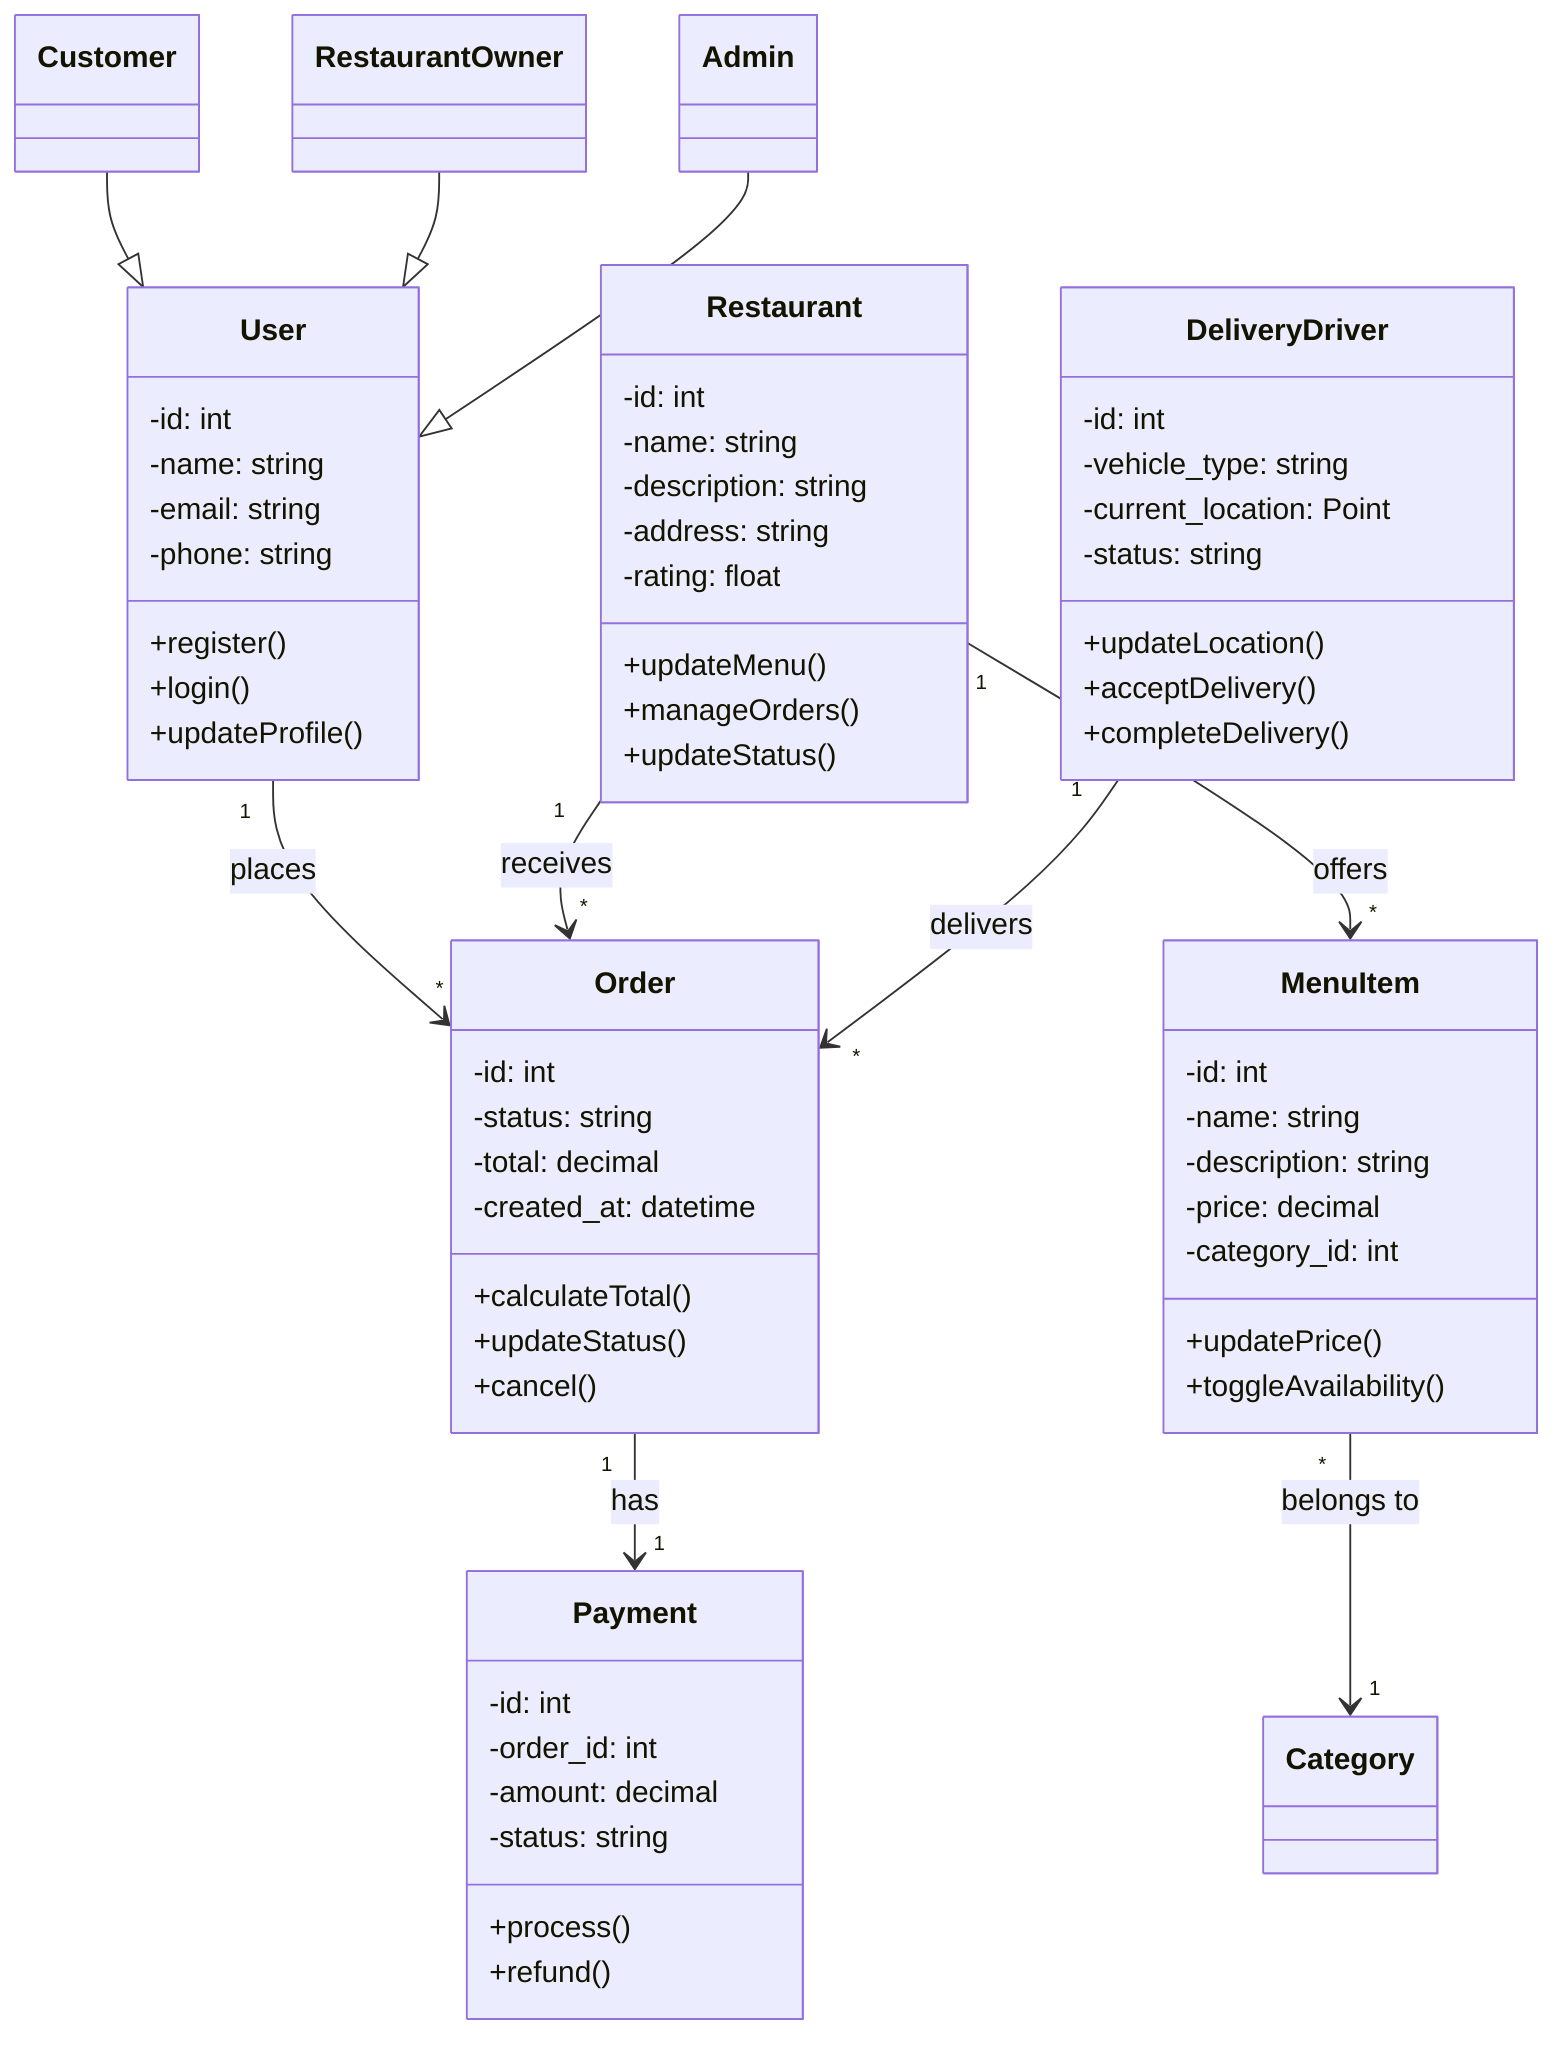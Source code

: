 classDiagram
    class User {
        -id: int
        -name: string
        -email: string
        -phone: string
        +register()
        +login()
        +updateProfile()
    }

    class Restaurant {
        -id: int
        -name: string
        -description: string
        -address: string
        -rating: float
        +updateMenu()
        +manageOrders()
        +updateStatus()
    }

    class Order {
        -id: int
        -status: string
        -total: decimal
        -created_at: datetime
        +calculateTotal()
        +updateStatus()
        +cancel()
    }

    class DeliveryDriver {
        -id: int
        -vehicle_type: string
        -current_location: Point
        -status: string
        +updateLocation()
        +acceptDelivery()
        +completeDelivery()
    }

    class MenuItem {
        -id: int
        -name: string
        -description: string
        -price: decimal
        -category_id: int
        +updatePrice()
        +toggleAvailability()
    }

    class Payment {
        -id: int
        -order_id: int
        -amount: decimal
        -status: string
        +process()
        +refund()
    }

    %% Relations
    User "1" --> "*" Order : places
    Restaurant "1" --> "*" MenuItem : offers
    Restaurant "1" --> "*" Order : receives
    Order "1" --> "1" Payment : has
    DeliveryDriver "1" --> "*" Order : delivers
    MenuItem "*" --> "1" Category : belongs to

    %% Inheritance
    Customer --|> User
    RestaurantOwner --|> User
    Admin --|> User